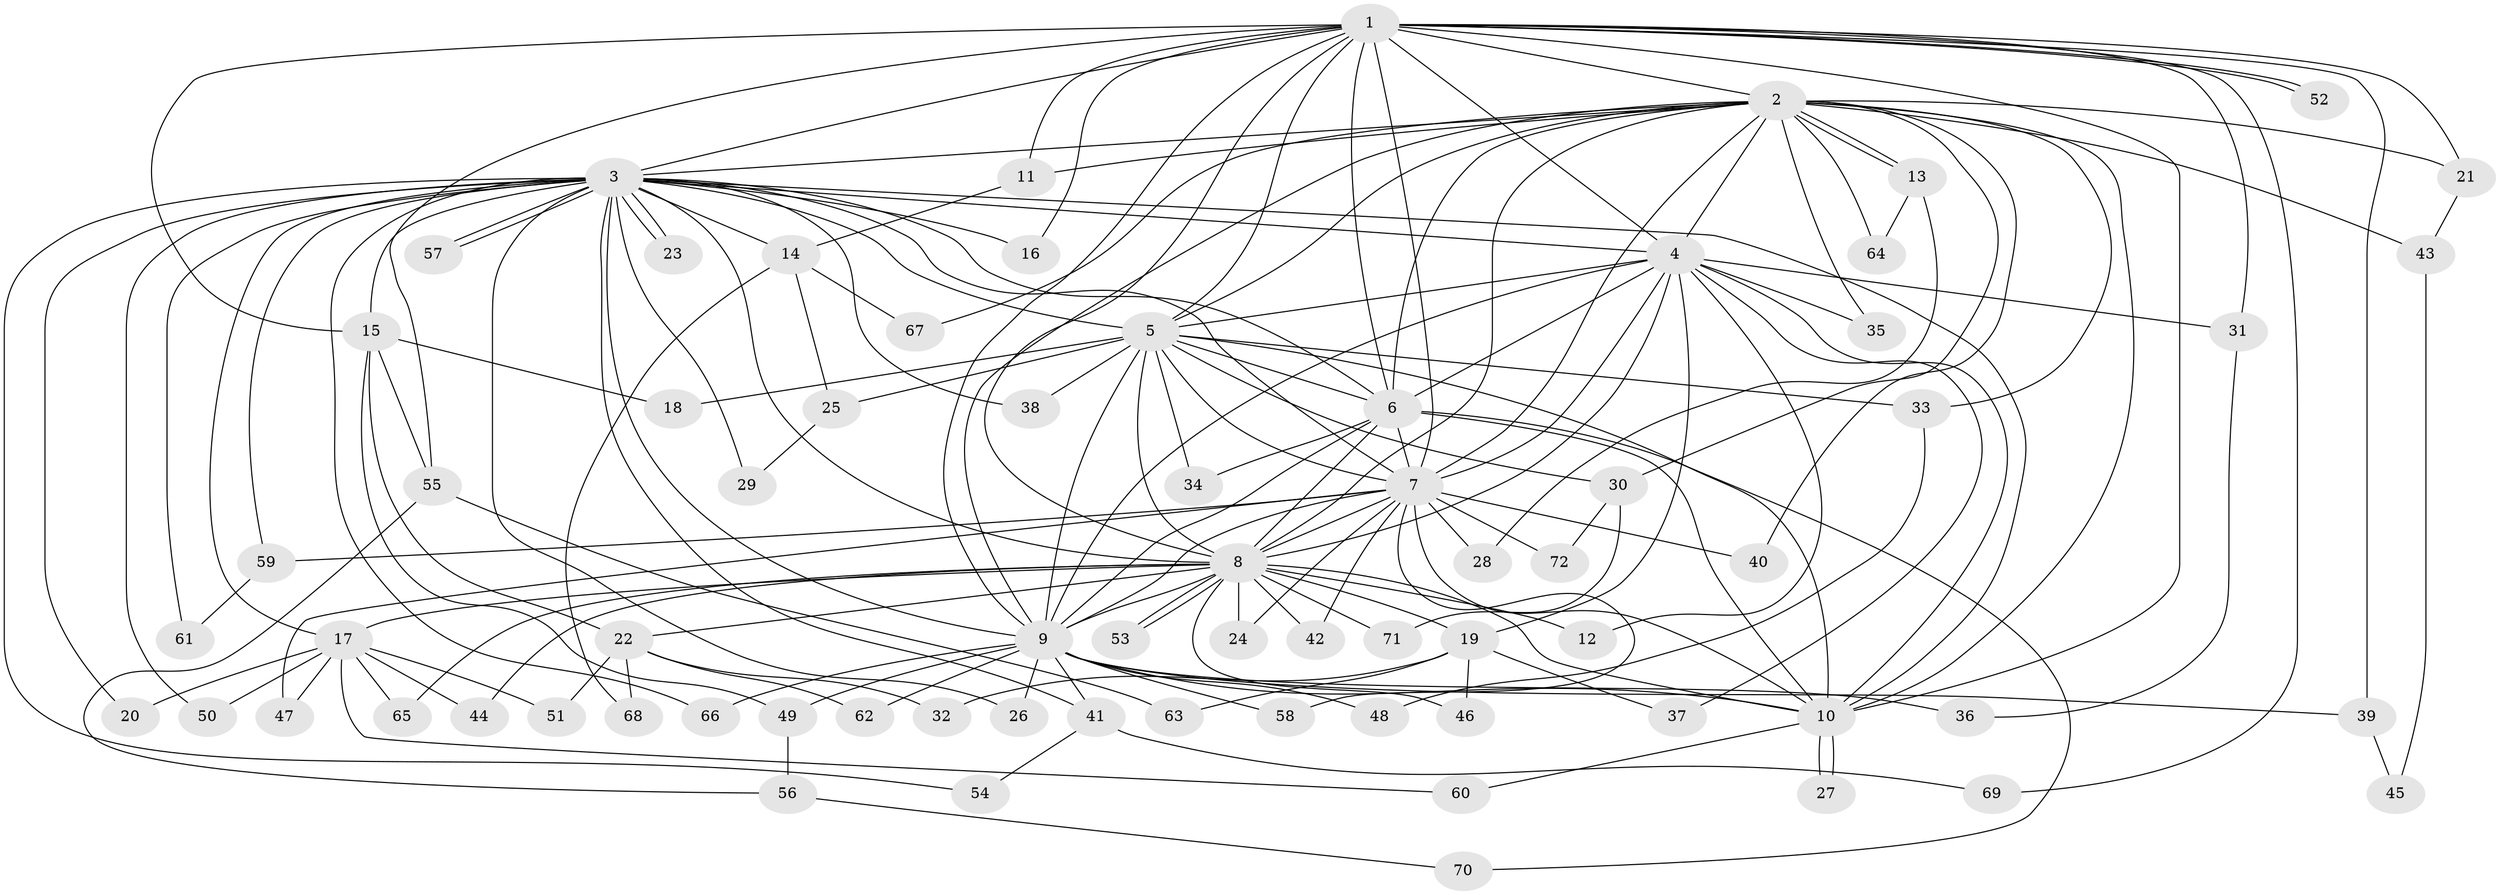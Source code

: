 // Generated by graph-tools (version 1.1) at 2025/34/03/09/25 02:34:44]
// undirected, 72 vertices, 169 edges
graph export_dot {
graph [start="1"]
  node [color=gray90,style=filled];
  1;
  2;
  3;
  4;
  5;
  6;
  7;
  8;
  9;
  10;
  11;
  12;
  13;
  14;
  15;
  16;
  17;
  18;
  19;
  20;
  21;
  22;
  23;
  24;
  25;
  26;
  27;
  28;
  29;
  30;
  31;
  32;
  33;
  34;
  35;
  36;
  37;
  38;
  39;
  40;
  41;
  42;
  43;
  44;
  45;
  46;
  47;
  48;
  49;
  50;
  51;
  52;
  53;
  54;
  55;
  56;
  57;
  58;
  59;
  60;
  61;
  62;
  63;
  64;
  65;
  66;
  67;
  68;
  69;
  70;
  71;
  72;
  1 -- 2;
  1 -- 3;
  1 -- 4;
  1 -- 5;
  1 -- 6;
  1 -- 7;
  1 -- 8;
  1 -- 9;
  1 -- 10;
  1 -- 11;
  1 -- 15;
  1 -- 16;
  1 -- 21;
  1 -- 31;
  1 -- 39;
  1 -- 52;
  1 -- 52;
  1 -- 55;
  1 -- 69;
  2 -- 3;
  2 -- 4;
  2 -- 5;
  2 -- 6;
  2 -- 7;
  2 -- 8;
  2 -- 9;
  2 -- 10;
  2 -- 11;
  2 -- 13;
  2 -- 13;
  2 -- 21;
  2 -- 30;
  2 -- 33;
  2 -- 35;
  2 -- 40;
  2 -- 43;
  2 -- 64;
  2 -- 67;
  3 -- 4;
  3 -- 5;
  3 -- 6;
  3 -- 7;
  3 -- 8;
  3 -- 9;
  3 -- 10;
  3 -- 14;
  3 -- 15;
  3 -- 16;
  3 -- 17;
  3 -- 20;
  3 -- 23;
  3 -- 23;
  3 -- 26;
  3 -- 29;
  3 -- 38;
  3 -- 41;
  3 -- 50;
  3 -- 54;
  3 -- 57;
  3 -- 57;
  3 -- 59;
  3 -- 61;
  3 -- 66;
  4 -- 5;
  4 -- 6;
  4 -- 7;
  4 -- 8;
  4 -- 9;
  4 -- 10;
  4 -- 12;
  4 -- 19;
  4 -- 31;
  4 -- 35;
  4 -- 37;
  5 -- 6;
  5 -- 7;
  5 -- 8;
  5 -- 9;
  5 -- 10;
  5 -- 18;
  5 -- 25;
  5 -- 30;
  5 -- 33;
  5 -- 34;
  5 -- 38;
  6 -- 7;
  6 -- 8;
  6 -- 9;
  6 -- 10;
  6 -- 34;
  6 -- 70;
  7 -- 8;
  7 -- 9;
  7 -- 10;
  7 -- 24;
  7 -- 28;
  7 -- 40;
  7 -- 42;
  7 -- 47;
  7 -- 58;
  7 -- 59;
  7 -- 72;
  8 -- 9;
  8 -- 10;
  8 -- 12;
  8 -- 17;
  8 -- 19;
  8 -- 22;
  8 -- 24;
  8 -- 42;
  8 -- 44;
  8 -- 46;
  8 -- 53;
  8 -- 53;
  8 -- 65;
  8 -- 71;
  9 -- 10;
  9 -- 26;
  9 -- 36;
  9 -- 39;
  9 -- 41;
  9 -- 48;
  9 -- 49;
  9 -- 58;
  9 -- 62;
  9 -- 66;
  10 -- 27;
  10 -- 27;
  10 -- 60;
  11 -- 14;
  13 -- 28;
  13 -- 64;
  14 -- 25;
  14 -- 67;
  14 -- 68;
  15 -- 18;
  15 -- 22;
  15 -- 49;
  15 -- 55;
  17 -- 20;
  17 -- 44;
  17 -- 47;
  17 -- 50;
  17 -- 51;
  17 -- 60;
  17 -- 65;
  19 -- 32;
  19 -- 37;
  19 -- 46;
  19 -- 63;
  21 -- 43;
  22 -- 32;
  22 -- 51;
  22 -- 62;
  22 -- 68;
  25 -- 29;
  30 -- 71;
  30 -- 72;
  31 -- 36;
  33 -- 48;
  39 -- 45;
  41 -- 54;
  41 -- 69;
  43 -- 45;
  49 -- 56;
  55 -- 56;
  55 -- 63;
  56 -- 70;
  59 -- 61;
}

